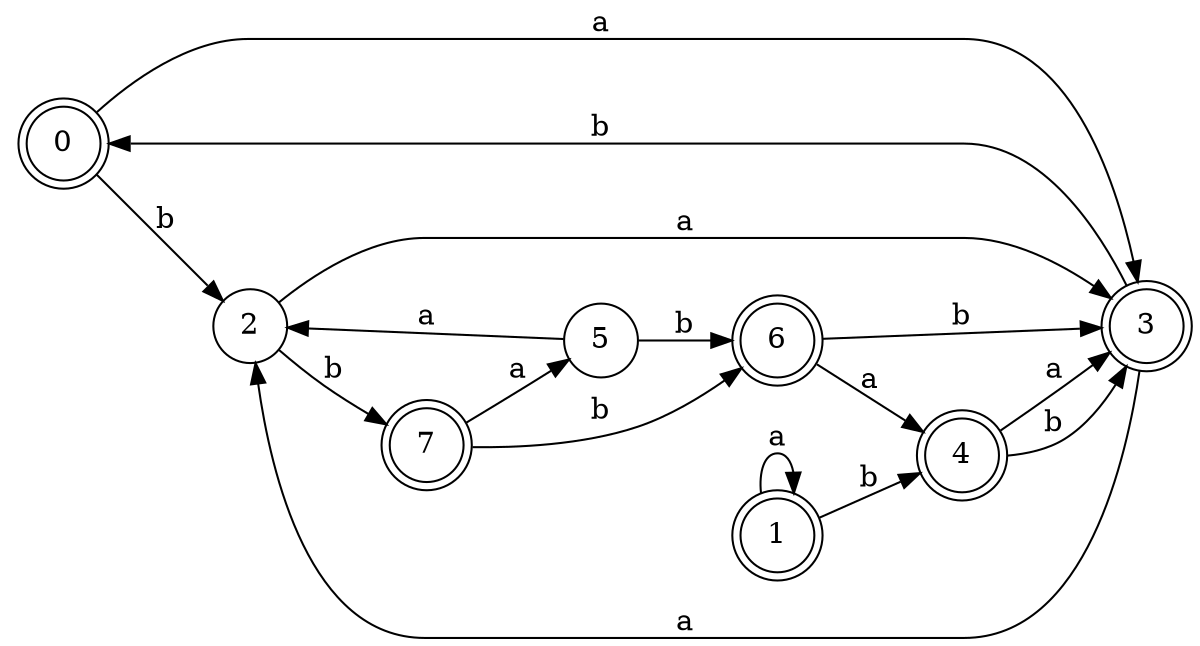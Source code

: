 digraph n7_7 {
__start0 [label="" shape="none"];

rankdir=LR;
size="8,5";

s0 [style="rounded,filled", color="black", fillcolor="white" shape="doublecircle", label="0"];
s1 [style="rounded,filled", color="black", fillcolor="white" shape="doublecircle", label="1"];
s2 [style="filled", color="black", fillcolor="white" shape="circle", label="2"];
s3 [style="rounded,filled", color="black", fillcolor="white" shape="doublecircle", label="3"];
s4 [style="rounded,filled", color="black", fillcolor="white" shape="doublecircle", label="4"];
s5 [style="filled", color="black", fillcolor="white" shape="circle", label="5"];
s6 [style="rounded,filled", color="black", fillcolor="white" shape="doublecircle", label="6"];
s7 [style="rounded,filled", color="black", fillcolor="white" shape="doublecircle", label="7"];
s0 -> s3 [label="a"];
s0 -> s2 [label="b"];
s1 -> s1 [label="a"];
s1 -> s4 [label="b"];
s2 -> s3 [label="a"];
s2 -> s7 [label="b"];
s3 -> s2 [label="a"];
s3 -> s0 [label="b"];
s4 -> s3 [label="a"];
s4 -> s3 [label="b"];
s5 -> s2 [label="a"];
s5 -> s6 [label="b"];
s6 -> s4 [label="a"];
s6 -> s3 [label="b"];
s7 -> s5 [label="a"];
s7 -> s6 [label="b"];

}